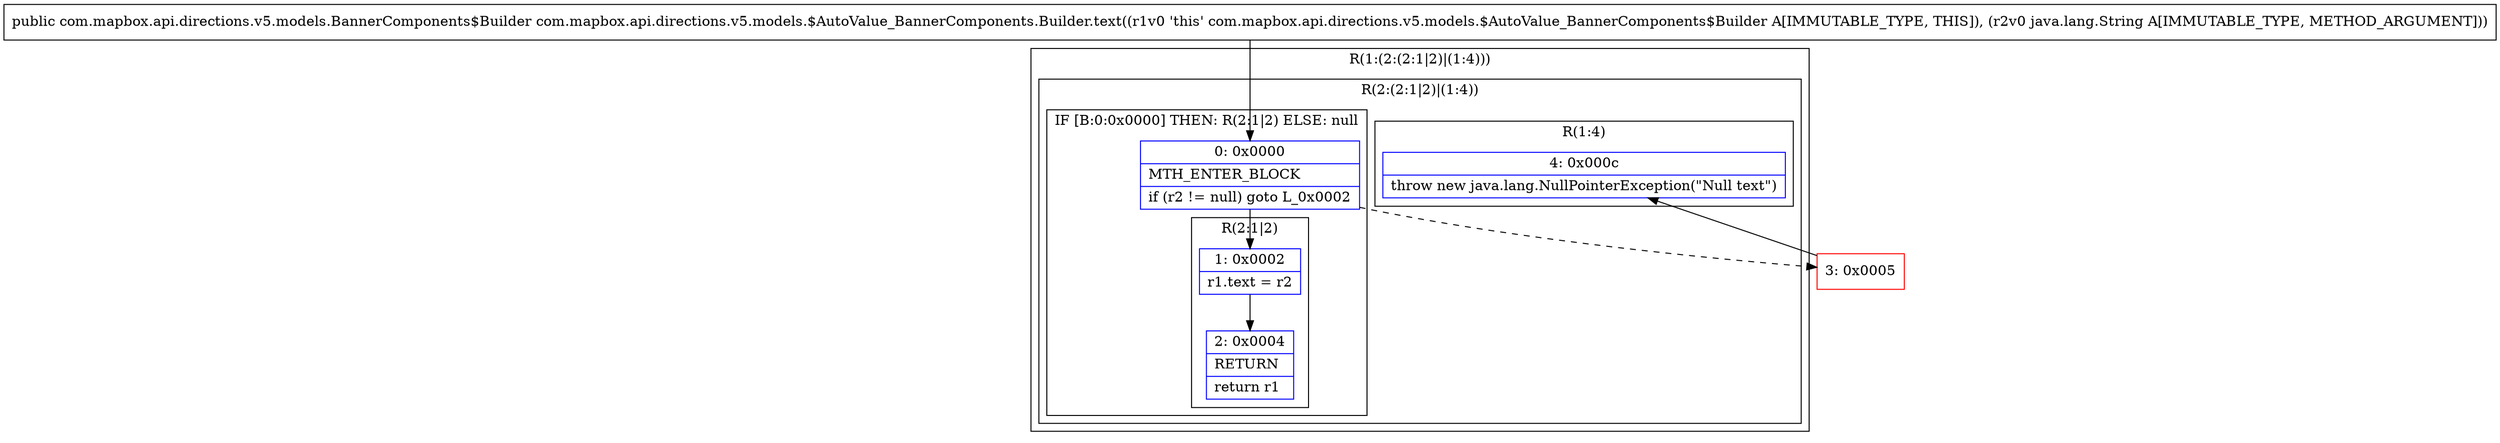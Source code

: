 digraph "CFG forcom.mapbox.api.directions.v5.models.$AutoValue_BannerComponents.Builder.text(Ljava\/lang\/String;)Lcom\/mapbox\/api\/directions\/v5\/models\/BannerComponents$Builder;" {
subgraph cluster_Region_324525446 {
label = "R(1:(2:(2:1|2)|(1:4)))";
node [shape=record,color=blue];
subgraph cluster_Region_151548414 {
label = "R(2:(2:1|2)|(1:4))";
node [shape=record,color=blue];
subgraph cluster_IfRegion_898367219 {
label = "IF [B:0:0x0000] THEN: R(2:1|2) ELSE: null";
node [shape=record,color=blue];
Node_0 [shape=record,label="{0\:\ 0x0000|MTH_ENTER_BLOCK\l|if (r2 != null) goto L_0x0002\l}"];
subgraph cluster_Region_1787114655 {
label = "R(2:1|2)";
node [shape=record,color=blue];
Node_1 [shape=record,label="{1\:\ 0x0002|r1.text = r2\l}"];
Node_2 [shape=record,label="{2\:\ 0x0004|RETURN\l|return r1\l}"];
}
}
subgraph cluster_Region_1200848804 {
label = "R(1:4)";
node [shape=record,color=blue];
Node_4 [shape=record,label="{4\:\ 0x000c|throw new java.lang.NullPointerException(\"Null text\")\l}"];
}
}
}
Node_3 [shape=record,color=red,label="{3\:\ 0x0005}"];
MethodNode[shape=record,label="{public com.mapbox.api.directions.v5.models.BannerComponents$Builder com.mapbox.api.directions.v5.models.$AutoValue_BannerComponents.Builder.text((r1v0 'this' com.mapbox.api.directions.v5.models.$AutoValue_BannerComponents$Builder A[IMMUTABLE_TYPE, THIS]), (r2v0 java.lang.String A[IMMUTABLE_TYPE, METHOD_ARGUMENT])) }"];
MethodNode -> Node_0;
Node_0 -> Node_1;
Node_0 -> Node_3[style=dashed];
Node_1 -> Node_2;
Node_3 -> Node_4;
}

